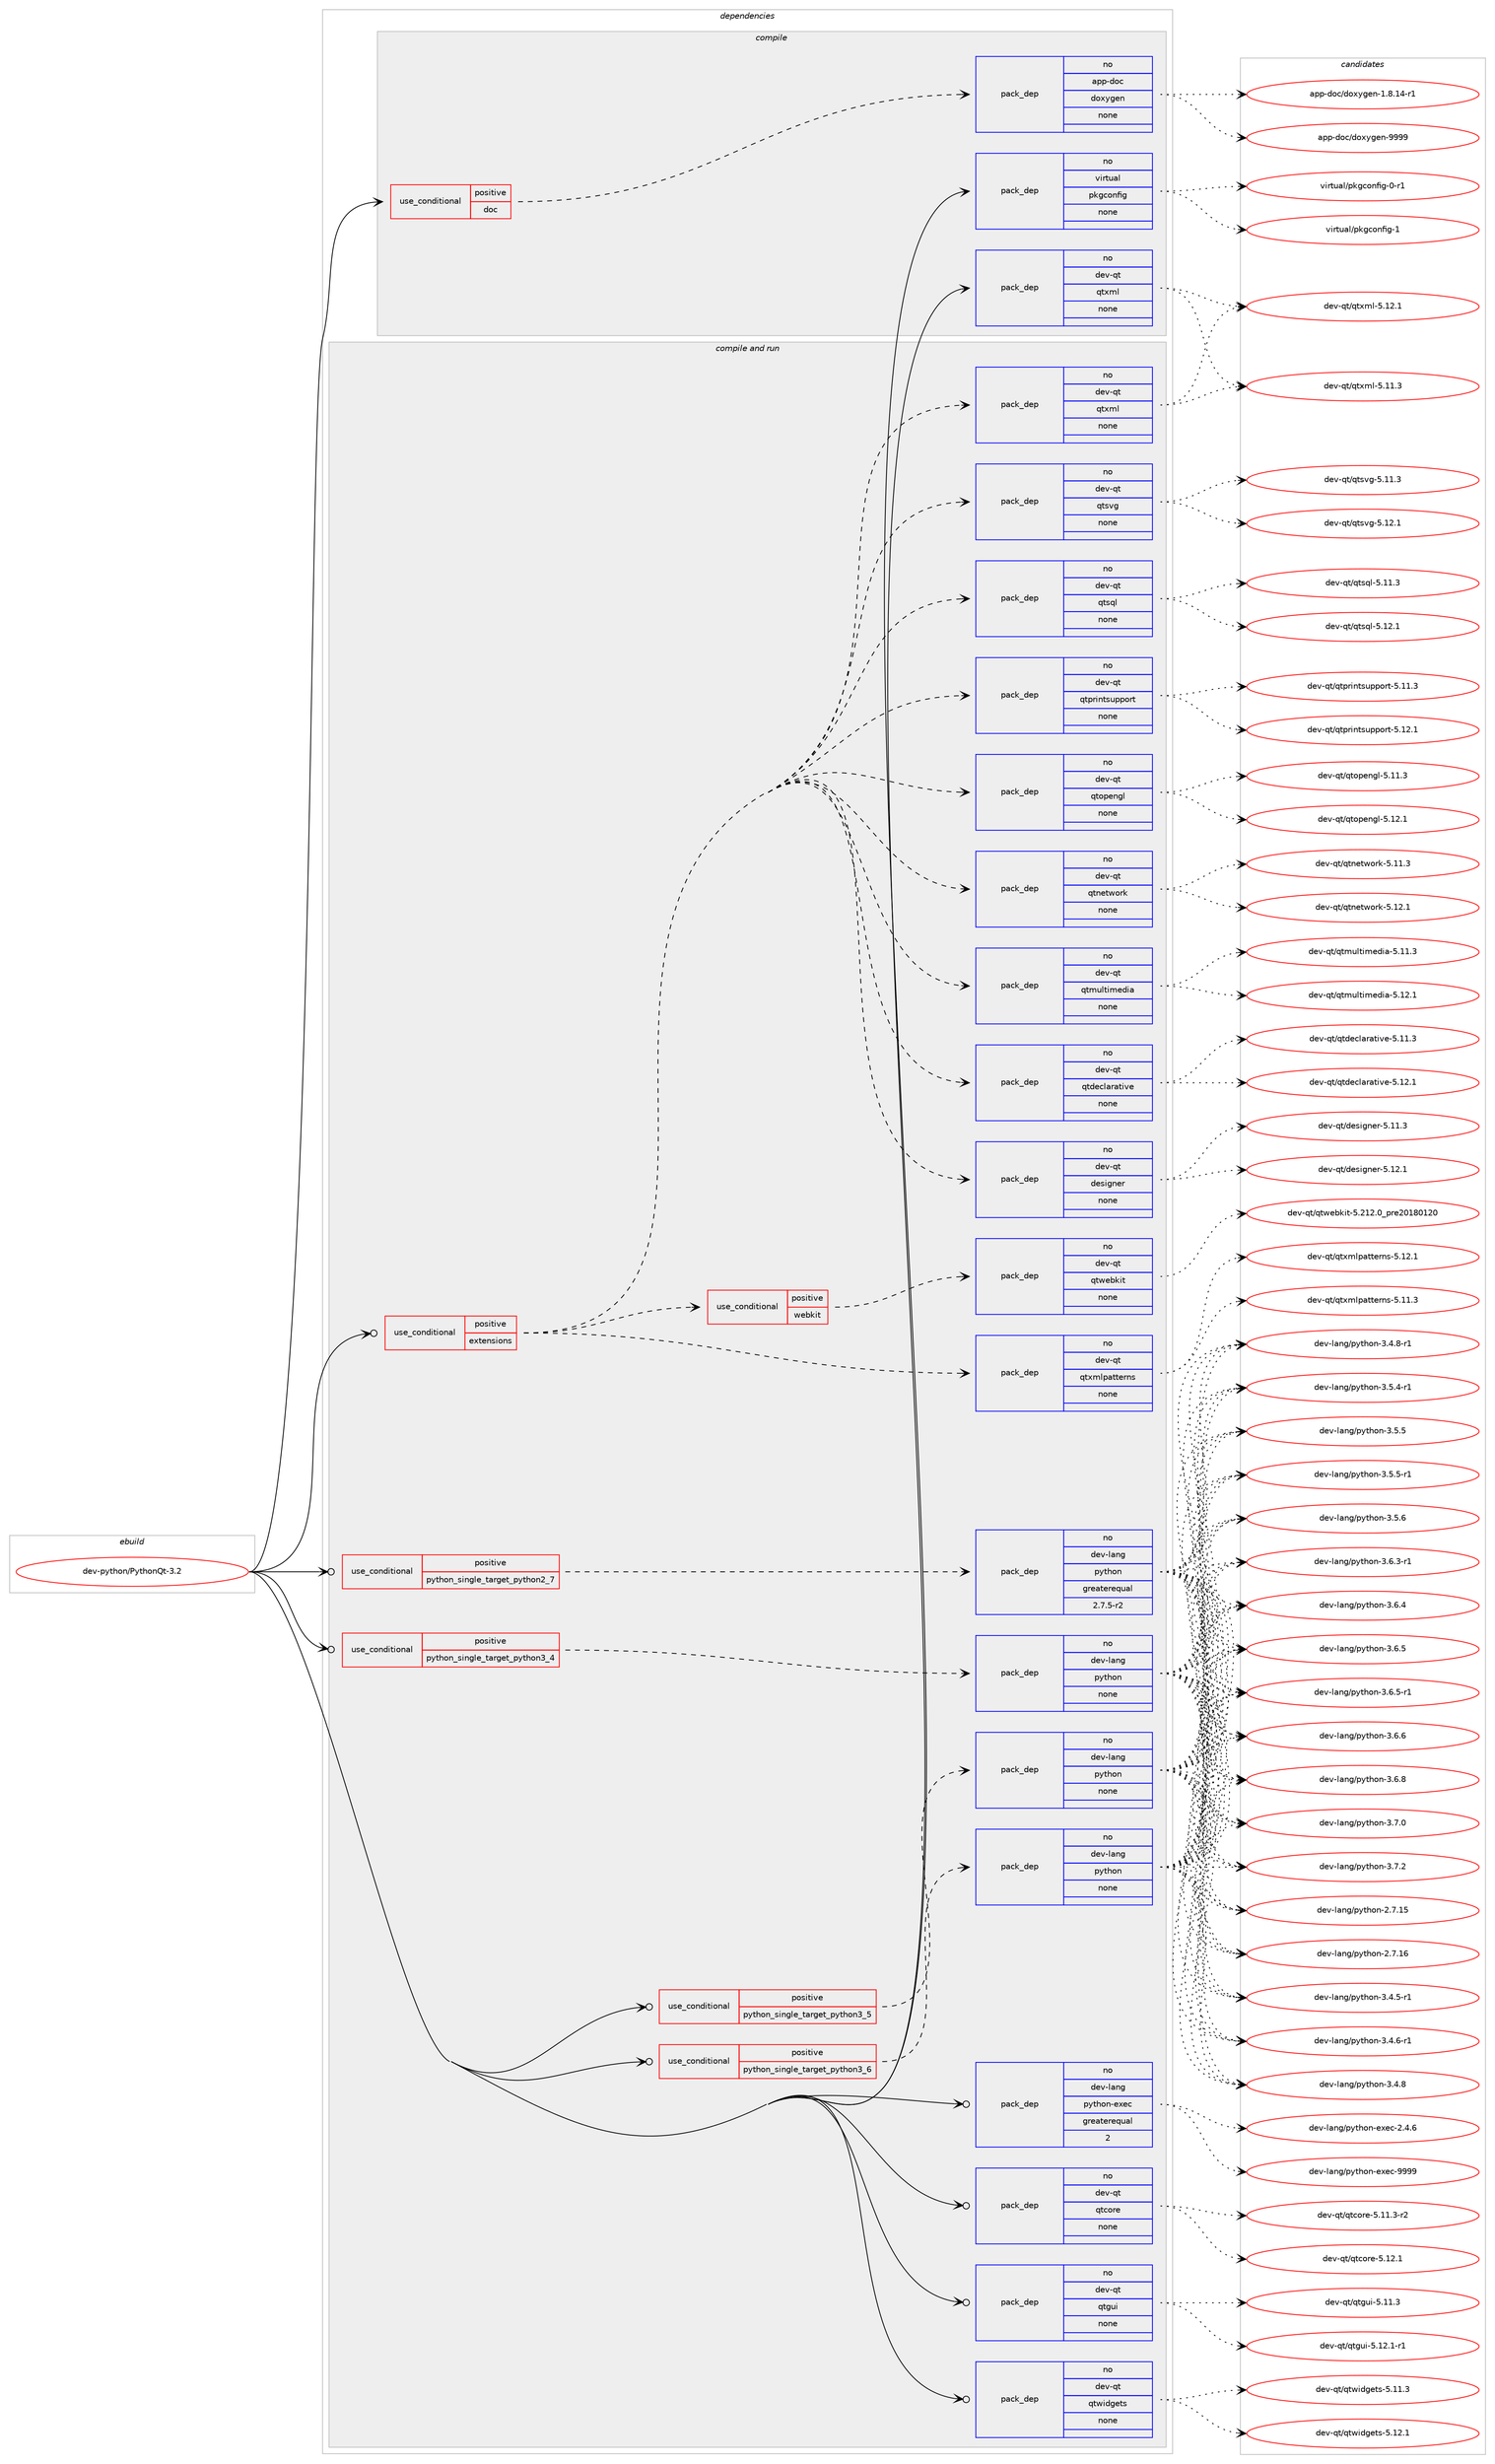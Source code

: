 digraph prolog {

# *************
# Graph options
# *************

newrank=true;
concentrate=true;
compound=true;
graph [rankdir=LR,fontname=Helvetica,fontsize=10,ranksep=1.5];#, ranksep=2.5, nodesep=0.2];
edge  [arrowhead=vee];
node  [fontname=Helvetica,fontsize=10];

# **********
# The ebuild
# **********

subgraph cluster_leftcol {
color=gray;
rank=same;
label=<<i>ebuild</i>>;
id [label="dev-python/PythonQt-3.2", color=red, width=4, href="../dev-python/PythonQt-3.2.svg"];
}

# ****************
# The dependencies
# ****************

subgraph cluster_midcol {
color=gray;
label=<<i>dependencies</i>>;
subgraph cluster_compile {
fillcolor="#eeeeee";
style=filled;
label=<<i>compile</i>>;
subgraph cond370513 {
dependency1397384 [label=<<TABLE BORDER="0" CELLBORDER="1" CELLSPACING="0" CELLPADDING="4"><TR><TD ROWSPAN="3" CELLPADDING="10">use_conditional</TD></TR><TR><TD>positive</TD></TR><TR><TD>doc</TD></TR></TABLE>>, shape=none, color=red];
subgraph pack1003647 {
dependency1397385 [label=<<TABLE BORDER="0" CELLBORDER="1" CELLSPACING="0" CELLPADDING="4" WIDTH="220"><TR><TD ROWSPAN="6" CELLPADDING="30">pack_dep</TD></TR><TR><TD WIDTH="110">no</TD></TR><TR><TD>app-doc</TD></TR><TR><TD>doxygen</TD></TR><TR><TD>none</TD></TR><TR><TD></TD></TR></TABLE>>, shape=none, color=blue];
}
dependency1397384:e -> dependency1397385:w [weight=20,style="dashed",arrowhead="vee"];
}
id:e -> dependency1397384:w [weight=20,style="solid",arrowhead="vee"];
subgraph pack1003648 {
dependency1397386 [label=<<TABLE BORDER="0" CELLBORDER="1" CELLSPACING="0" CELLPADDING="4" WIDTH="220"><TR><TD ROWSPAN="6" CELLPADDING="30">pack_dep</TD></TR><TR><TD WIDTH="110">no</TD></TR><TR><TD>dev-qt</TD></TR><TR><TD>qtxml</TD></TR><TR><TD>none</TD></TR><TR><TD></TD></TR></TABLE>>, shape=none, color=blue];
}
id:e -> dependency1397386:w [weight=20,style="solid",arrowhead="vee"];
subgraph pack1003649 {
dependency1397387 [label=<<TABLE BORDER="0" CELLBORDER="1" CELLSPACING="0" CELLPADDING="4" WIDTH="220"><TR><TD ROWSPAN="6" CELLPADDING="30">pack_dep</TD></TR><TR><TD WIDTH="110">no</TD></TR><TR><TD>virtual</TD></TR><TR><TD>pkgconfig</TD></TR><TR><TD>none</TD></TR><TR><TD></TD></TR></TABLE>>, shape=none, color=blue];
}
id:e -> dependency1397387:w [weight=20,style="solid",arrowhead="vee"];
}
subgraph cluster_compileandrun {
fillcolor="#eeeeee";
style=filled;
label=<<i>compile and run</i>>;
subgraph cond370514 {
dependency1397388 [label=<<TABLE BORDER="0" CELLBORDER="1" CELLSPACING="0" CELLPADDING="4"><TR><TD ROWSPAN="3" CELLPADDING="10">use_conditional</TD></TR><TR><TD>positive</TD></TR><TR><TD>extensions</TD></TR></TABLE>>, shape=none, color=red];
subgraph pack1003650 {
dependency1397389 [label=<<TABLE BORDER="0" CELLBORDER="1" CELLSPACING="0" CELLPADDING="4" WIDTH="220"><TR><TD ROWSPAN="6" CELLPADDING="30">pack_dep</TD></TR><TR><TD WIDTH="110">no</TD></TR><TR><TD>dev-qt</TD></TR><TR><TD>designer</TD></TR><TR><TD>none</TD></TR><TR><TD></TD></TR></TABLE>>, shape=none, color=blue];
}
dependency1397388:e -> dependency1397389:w [weight=20,style="dashed",arrowhead="vee"];
subgraph pack1003651 {
dependency1397390 [label=<<TABLE BORDER="0" CELLBORDER="1" CELLSPACING="0" CELLPADDING="4" WIDTH="220"><TR><TD ROWSPAN="6" CELLPADDING="30">pack_dep</TD></TR><TR><TD WIDTH="110">no</TD></TR><TR><TD>dev-qt</TD></TR><TR><TD>qtdeclarative</TD></TR><TR><TD>none</TD></TR><TR><TD></TD></TR></TABLE>>, shape=none, color=blue];
}
dependency1397388:e -> dependency1397390:w [weight=20,style="dashed",arrowhead="vee"];
subgraph pack1003652 {
dependency1397391 [label=<<TABLE BORDER="0" CELLBORDER="1" CELLSPACING="0" CELLPADDING="4" WIDTH="220"><TR><TD ROWSPAN="6" CELLPADDING="30">pack_dep</TD></TR><TR><TD WIDTH="110">no</TD></TR><TR><TD>dev-qt</TD></TR><TR><TD>qtmultimedia</TD></TR><TR><TD>none</TD></TR><TR><TD></TD></TR></TABLE>>, shape=none, color=blue];
}
dependency1397388:e -> dependency1397391:w [weight=20,style="dashed",arrowhead="vee"];
subgraph pack1003653 {
dependency1397392 [label=<<TABLE BORDER="0" CELLBORDER="1" CELLSPACING="0" CELLPADDING="4" WIDTH="220"><TR><TD ROWSPAN="6" CELLPADDING="30">pack_dep</TD></TR><TR><TD WIDTH="110">no</TD></TR><TR><TD>dev-qt</TD></TR><TR><TD>qtnetwork</TD></TR><TR><TD>none</TD></TR><TR><TD></TD></TR></TABLE>>, shape=none, color=blue];
}
dependency1397388:e -> dependency1397392:w [weight=20,style="dashed",arrowhead="vee"];
subgraph pack1003654 {
dependency1397393 [label=<<TABLE BORDER="0" CELLBORDER="1" CELLSPACING="0" CELLPADDING="4" WIDTH="220"><TR><TD ROWSPAN="6" CELLPADDING="30">pack_dep</TD></TR><TR><TD WIDTH="110">no</TD></TR><TR><TD>dev-qt</TD></TR><TR><TD>qtopengl</TD></TR><TR><TD>none</TD></TR><TR><TD></TD></TR></TABLE>>, shape=none, color=blue];
}
dependency1397388:e -> dependency1397393:w [weight=20,style="dashed",arrowhead="vee"];
subgraph pack1003655 {
dependency1397394 [label=<<TABLE BORDER="0" CELLBORDER="1" CELLSPACING="0" CELLPADDING="4" WIDTH="220"><TR><TD ROWSPAN="6" CELLPADDING="30">pack_dep</TD></TR><TR><TD WIDTH="110">no</TD></TR><TR><TD>dev-qt</TD></TR><TR><TD>qtprintsupport</TD></TR><TR><TD>none</TD></TR><TR><TD></TD></TR></TABLE>>, shape=none, color=blue];
}
dependency1397388:e -> dependency1397394:w [weight=20,style="dashed",arrowhead="vee"];
subgraph pack1003656 {
dependency1397395 [label=<<TABLE BORDER="0" CELLBORDER="1" CELLSPACING="0" CELLPADDING="4" WIDTH="220"><TR><TD ROWSPAN="6" CELLPADDING="30">pack_dep</TD></TR><TR><TD WIDTH="110">no</TD></TR><TR><TD>dev-qt</TD></TR><TR><TD>qtsql</TD></TR><TR><TD>none</TD></TR><TR><TD></TD></TR></TABLE>>, shape=none, color=blue];
}
dependency1397388:e -> dependency1397395:w [weight=20,style="dashed",arrowhead="vee"];
subgraph pack1003657 {
dependency1397396 [label=<<TABLE BORDER="0" CELLBORDER="1" CELLSPACING="0" CELLPADDING="4" WIDTH="220"><TR><TD ROWSPAN="6" CELLPADDING="30">pack_dep</TD></TR><TR><TD WIDTH="110">no</TD></TR><TR><TD>dev-qt</TD></TR><TR><TD>qtsvg</TD></TR><TR><TD>none</TD></TR><TR><TD></TD></TR></TABLE>>, shape=none, color=blue];
}
dependency1397388:e -> dependency1397396:w [weight=20,style="dashed",arrowhead="vee"];
subgraph pack1003658 {
dependency1397397 [label=<<TABLE BORDER="0" CELLBORDER="1" CELLSPACING="0" CELLPADDING="4" WIDTH="220"><TR><TD ROWSPAN="6" CELLPADDING="30">pack_dep</TD></TR><TR><TD WIDTH="110">no</TD></TR><TR><TD>dev-qt</TD></TR><TR><TD>qtxml</TD></TR><TR><TD>none</TD></TR><TR><TD></TD></TR></TABLE>>, shape=none, color=blue];
}
dependency1397388:e -> dependency1397397:w [weight=20,style="dashed",arrowhead="vee"];
subgraph pack1003659 {
dependency1397398 [label=<<TABLE BORDER="0" CELLBORDER="1" CELLSPACING="0" CELLPADDING="4" WIDTH="220"><TR><TD ROWSPAN="6" CELLPADDING="30">pack_dep</TD></TR><TR><TD WIDTH="110">no</TD></TR><TR><TD>dev-qt</TD></TR><TR><TD>qtxmlpatterns</TD></TR><TR><TD>none</TD></TR><TR><TD></TD></TR></TABLE>>, shape=none, color=blue];
}
dependency1397388:e -> dependency1397398:w [weight=20,style="dashed",arrowhead="vee"];
subgraph cond370515 {
dependency1397399 [label=<<TABLE BORDER="0" CELLBORDER="1" CELLSPACING="0" CELLPADDING="4"><TR><TD ROWSPAN="3" CELLPADDING="10">use_conditional</TD></TR><TR><TD>positive</TD></TR><TR><TD>webkit</TD></TR></TABLE>>, shape=none, color=red];
subgraph pack1003660 {
dependency1397400 [label=<<TABLE BORDER="0" CELLBORDER="1" CELLSPACING="0" CELLPADDING="4" WIDTH="220"><TR><TD ROWSPAN="6" CELLPADDING="30">pack_dep</TD></TR><TR><TD WIDTH="110">no</TD></TR><TR><TD>dev-qt</TD></TR><TR><TD>qtwebkit</TD></TR><TR><TD>none</TD></TR><TR><TD></TD></TR></TABLE>>, shape=none, color=blue];
}
dependency1397399:e -> dependency1397400:w [weight=20,style="dashed",arrowhead="vee"];
}
dependency1397388:e -> dependency1397399:w [weight=20,style="dashed",arrowhead="vee"];
}
id:e -> dependency1397388:w [weight=20,style="solid",arrowhead="odotvee"];
subgraph cond370516 {
dependency1397401 [label=<<TABLE BORDER="0" CELLBORDER="1" CELLSPACING="0" CELLPADDING="4"><TR><TD ROWSPAN="3" CELLPADDING="10">use_conditional</TD></TR><TR><TD>positive</TD></TR><TR><TD>python_single_target_python2_7</TD></TR></TABLE>>, shape=none, color=red];
subgraph pack1003661 {
dependency1397402 [label=<<TABLE BORDER="0" CELLBORDER="1" CELLSPACING="0" CELLPADDING="4" WIDTH="220"><TR><TD ROWSPAN="6" CELLPADDING="30">pack_dep</TD></TR><TR><TD WIDTH="110">no</TD></TR><TR><TD>dev-lang</TD></TR><TR><TD>python</TD></TR><TR><TD>greaterequal</TD></TR><TR><TD>2.7.5-r2</TD></TR></TABLE>>, shape=none, color=blue];
}
dependency1397401:e -> dependency1397402:w [weight=20,style="dashed",arrowhead="vee"];
}
id:e -> dependency1397401:w [weight=20,style="solid",arrowhead="odotvee"];
subgraph cond370517 {
dependency1397403 [label=<<TABLE BORDER="0" CELLBORDER="1" CELLSPACING="0" CELLPADDING="4"><TR><TD ROWSPAN="3" CELLPADDING="10">use_conditional</TD></TR><TR><TD>positive</TD></TR><TR><TD>python_single_target_python3_4</TD></TR></TABLE>>, shape=none, color=red];
subgraph pack1003662 {
dependency1397404 [label=<<TABLE BORDER="0" CELLBORDER="1" CELLSPACING="0" CELLPADDING="4" WIDTH="220"><TR><TD ROWSPAN="6" CELLPADDING="30">pack_dep</TD></TR><TR><TD WIDTH="110">no</TD></TR><TR><TD>dev-lang</TD></TR><TR><TD>python</TD></TR><TR><TD>none</TD></TR><TR><TD></TD></TR></TABLE>>, shape=none, color=blue];
}
dependency1397403:e -> dependency1397404:w [weight=20,style="dashed",arrowhead="vee"];
}
id:e -> dependency1397403:w [weight=20,style="solid",arrowhead="odotvee"];
subgraph cond370518 {
dependency1397405 [label=<<TABLE BORDER="0" CELLBORDER="1" CELLSPACING="0" CELLPADDING="4"><TR><TD ROWSPAN="3" CELLPADDING="10">use_conditional</TD></TR><TR><TD>positive</TD></TR><TR><TD>python_single_target_python3_5</TD></TR></TABLE>>, shape=none, color=red];
subgraph pack1003663 {
dependency1397406 [label=<<TABLE BORDER="0" CELLBORDER="1" CELLSPACING="0" CELLPADDING="4" WIDTH="220"><TR><TD ROWSPAN="6" CELLPADDING="30">pack_dep</TD></TR><TR><TD WIDTH="110">no</TD></TR><TR><TD>dev-lang</TD></TR><TR><TD>python</TD></TR><TR><TD>none</TD></TR><TR><TD></TD></TR></TABLE>>, shape=none, color=blue];
}
dependency1397405:e -> dependency1397406:w [weight=20,style="dashed",arrowhead="vee"];
}
id:e -> dependency1397405:w [weight=20,style="solid",arrowhead="odotvee"];
subgraph cond370519 {
dependency1397407 [label=<<TABLE BORDER="0" CELLBORDER="1" CELLSPACING="0" CELLPADDING="4"><TR><TD ROWSPAN="3" CELLPADDING="10">use_conditional</TD></TR><TR><TD>positive</TD></TR><TR><TD>python_single_target_python3_6</TD></TR></TABLE>>, shape=none, color=red];
subgraph pack1003664 {
dependency1397408 [label=<<TABLE BORDER="0" CELLBORDER="1" CELLSPACING="0" CELLPADDING="4" WIDTH="220"><TR><TD ROWSPAN="6" CELLPADDING="30">pack_dep</TD></TR><TR><TD WIDTH="110">no</TD></TR><TR><TD>dev-lang</TD></TR><TR><TD>python</TD></TR><TR><TD>none</TD></TR><TR><TD></TD></TR></TABLE>>, shape=none, color=blue];
}
dependency1397407:e -> dependency1397408:w [weight=20,style="dashed",arrowhead="vee"];
}
id:e -> dependency1397407:w [weight=20,style="solid",arrowhead="odotvee"];
subgraph pack1003665 {
dependency1397409 [label=<<TABLE BORDER="0" CELLBORDER="1" CELLSPACING="0" CELLPADDING="4" WIDTH="220"><TR><TD ROWSPAN="6" CELLPADDING="30">pack_dep</TD></TR><TR><TD WIDTH="110">no</TD></TR><TR><TD>dev-lang</TD></TR><TR><TD>python-exec</TD></TR><TR><TD>greaterequal</TD></TR><TR><TD>2</TD></TR></TABLE>>, shape=none, color=blue];
}
id:e -> dependency1397409:w [weight=20,style="solid",arrowhead="odotvee"];
subgraph pack1003666 {
dependency1397410 [label=<<TABLE BORDER="0" CELLBORDER="1" CELLSPACING="0" CELLPADDING="4" WIDTH="220"><TR><TD ROWSPAN="6" CELLPADDING="30">pack_dep</TD></TR><TR><TD WIDTH="110">no</TD></TR><TR><TD>dev-qt</TD></TR><TR><TD>qtcore</TD></TR><TR><TD>none</TD></TR><TR><TD></TD></TR></TABLE>>, shape=none, color=blue];
}
id:e -> dependency1397410:w [weight=20,style="solid",arrowhead="odotvee"];
subgraph pack1003667 {
dependency1397411 [label=<<TABLE BORDER="0" CELLBORDER="1" CELLSPACING="0" CELLPADDING="4" WIDTH="220"><TR><TD ROWSPAN="6" CELLPADDING="30">pack_dep</TD></TR><TR><TD WIDTH="110">no</TD></TR><TR><TD>dev-qt</TD></TR><TR><TD>qtgui</TD></TR><TR><TD>none</TD></TR><TR><TD></TD></TR></TABLE>>, shape=none, color=blue];
}
id:e -> dependency1397411:w [weight=20,style="solid",arrowhead="odotvee"];
subgraph pack1003668 {
dependency1397412 [label=<<TABLE BORDER="0" CELLBORDER="1" CELLSPACING="0" CELLPADDING="4" WIDTH="220"><TR><TD ROWSPAN="6" CELLPADDING="30">pack_dep</TD></TR><TR><TD WIDTH="110">no</TD></TR><TR><TD>dev-qt</TD></TR><TR><TD>qtwidgets</TD></TR><TR><TD>none</TD></TR><TR><TD></TD></TR></TABLE>>, shape=none, color=blue];
}
id:e -> dependency1397412:w [weight=20,style="solid",arrowhead="odotvee"];
}
subgraph cluster_run {
fillcolor="#eeeeee";
style=filled;
label=<<i>run</i>>;
}
}

# **************
# The candidates
# **************

subgraph cluster_choices {
rank=same;
color=gray;
label=<<i>candidates</i>>;

subgraph choice1003647 {
color=black;
nodesep=1;
choice97112112451001119947100111120121103101110454946564649524511449 [label="app-doc/doxygen-1.8.14-r1", color=red, width=4,href="../app-doc/doxygen-1.8.14-r1.svg"];
choice971121124510011199471001111201211031011104557575757 [label="app-doc/doxygen-9999", color=red, width=4,href="../app-doc/doxygen-9999.svg"];
dependency1397385:e -> choice97112112451001119947100111120121103101110454946564649524511449:w [style=dotted,weight="100"];
dependency1397385:e -> choice971121124510011199471001111201211031011104557575757:w [style=dotted,weight="100"];
}
subgraph choice1003648 {
color=black;
nodesep=1;
choice100101118451131164711311612010910845534649494651 [label="dev-qt/qtxml-5.11.3", color=red, width=4,href="../dev-qt/qtxml-5.11.3.svg"];
choice100101118451131164711311612010910845534649504649 [label="dev-qt/qtxml-5.12.1", color=red, width=4,href="../dev-qt/qtxml-5.12.1.svg"];
dependency1397386:e -> choice100101118451131164711311612010910845534649494651:w [style=dotted,weight="100"];
dependency1397386:e -> choice100101118451131164711311612010910845534649504649:w [style=dotted,weight="100"];
}
subgraph choice1003649 {
color=black;
nodesep=1;
choice11810511411611797108471121071039911111010210510345484511449 [label="virtual/pkgconfig-0-r1", color=red, width=4,href="../virtual/pkgconfig-0-r1.svg"];
choice1181051141161179710847112107103991111101021051034549 [label="virtual/pkgconfig-1", color=red, width=4,href="../virtual/pkgconfig-1.svg"];
dependency1397387:e -> choice11810511411611797108471121071039911111010210510345484511449:w [style=dotted,weight="100"];
dependency1397387:e -> choice1181051141161179710847112107103991111101021051034549:w [style=dotted,weight="100"];
}
subgraph choice1003650 {
color=black;
nodesep=1;
choice100101118451131164710010111510510311010111445534649494651 [label="dev-qt/designer-5.11.3", color=red, width=4,href="../dev-qt/designer-5.11.3.svg"];
choice100101118451131164710010111510510311010111445534649504649 [label="dev-qt/designer-5.12.1", color=red, width=4,href="../dev-qt/designer-5.12.1.svg"];
dependency1397389:e -> choice100101118451131164710010111510510311010111445534649494651:w [style=dotted,weight="100"];
dependency1397389:e -> choice100101118451131164710010111510510311010111445534649504649:w [style=dotted,weight="100"];
}
subgraph choice1003651 {
color=black;
nodesep=1;
choice100101118451131164711311610010199108971149711610511810145534649494651 [label="dev-qt/qtdeclarative-5.11.3", color=red, width=4,href="../dev-qt/qtdeclarative-5.11.3.svg"];
choice100101118451131164711311610010199108971149711610511810145534649504649 [label="dev-qt/qtdeclarative-5.12.1", color=red, width=4,href="../dev-qt/qtdeclarative-5.12.1.svg"];
dependency1397390:e -> choice100101118451131164711311610010199108971149711610511810145534649494651:w [style=dotted,weight="100"];
dependency1397390:e -> choice100101118451131164711311610010199108971149711610511810145534649504649:w [style=dotted,weight="100"];
}
subgraph choice1003652 {
color=black;
nodesep=1;
choice10010111845113116471131161091171081161051091011001059745534649494651 [label="dev-qt/qtmultimedia-5.11.3", color=red, width=4,href="../dev-qt/qtmultimedia-5.11.3.svg"];
choice10010111845113116471131161091171081161051091011001059745534649504649 [label="dev-qt/qtmultimedia-5.12.1", color=red, width=4,href="../dev-qt/qtmultimedia-5.12.1.svg"];
dependency1397391:e -> choice10010111845113116471131161091171081161051091011001059745534649494651:w [style=dotted,weight="100"];
dependency1397391:e -> choice10010111845113116471131161091171081161051091011001059745534649504649:w [style=dotted,weight="100"];
}
subgraph choice1003653 {
color=black;
nodesep=1;
choice100101118451131164711311611010111611911111410745534649494651 [label="dev-qt/qtnetwork-5.11.3", color=red, width=4,href="../dev-qt/qtnetwork-5.11.3.svg"];
choice100101118451131164711311611010111611911111410745534649504649 [label="dev-qt/qtnetwork-5.12.1", color=red, width=4,href="../dev-qt/qtnetwork-5.12.1.svg"];
dependency1397392:e -> choice100101118451131164711311611010111611911111410745534649494651:w [style=dotted,weight="100"];
dependency1397392:e -> choice100101118451131164711311611010111611911111410745534649504649:w [style=dotted,weight="100"];
}
subgraph choice1003654 {
color=black;
nodesep=1;
choice100101118451131164711311611111210111010310845534649494651 [label="dev-qt/qtopengl-5.11.3", color=red, width=4,href="../dev-qt/qtopengl-5.11.3.svg"];
choice100101118451131164711311611111210111010310845534649504649 [label="dev-qt/qtopengl-5.12.1", color=red, width=4,href="../dev-qt/qtopengl-5.12.1.svg"];
dependency1397393:e -> choice100101118451131164711311611111210111010310845534649494651:w [style=dotted,weight="100"];
dependency1397393:e -> choice100101118451131164711311611111210111010310845534649504649:w [style=dotted,weight="100"];
}
subgraph choice1003655 {
color=black;
nodesep=1;
choice100101118451131164711311611211410511011611511711211211111411645534649494651 [label="dev-qt/qtprintsupport-5.11.3", color=red, width=4,href="../dev-qt/qtprintsupport-5.11.3.svg"];
choice100101118451131164711311611211410511011611511711211211111411645534649504649 [label="dev-qt/qtprintsupport-5.12.1", color=red, width=4,href="../dev-qt/qtprintsupport-5.12.1.svg"];
dependency1397394:e -> choice100101118451131164711311611211410511011611511711211211111411645534649494651:w [style=dotted,weight="100"];
dependency1397394:e -> choice100101118451131164711311611211410511011611511711211211111411645534649504649:w [style=dotted,weight="100"];
}
subgraph choice1003656 {
color=black;
nodesep=1;
choice100101118451131164711311611511310845534649494651 [label="dev-qt/qtsql-5.11.3", color=red, width=4,href="../dev-qt/qtsql-5.11.3.svg"];
choice100101118451131164711311611511310845534649504649 [label="dev-qt/qtsql-5.12.1", color=red, width=4,href="../dev-qt/qtsql-5.12.1.svg"];
dependency1397395:e -> choice100101118451131164711311611511310845534649494651:w [style=dotted,weight="100"];
dependency1397395:e -> choice100101118451131164711311611511310845534649504649:w [style=dotted,weight="100"];
}
subgraph choice1003657 {
color=black;
nodesep=1;
choice100101118451131164711311611511810345534649494651 [label="dev-qt/qtsvg-5.11.3", color=red, width=4,href="../dev-qt/qtsvg-5.11.3.svg"];
choice100101118451131164711311611511810345534649504649 [label="dev-qt/qtsvg-5.12.1", color=red, width=4,href="../dev-qt/qtsvg-5.12.1.svg"];
dependency1397396:e -> choice100101118451131164711311611511810345534649494651:w [style=dotted,weight="100"];
dependency1397396:e -> choice100101118451131164711311611511810345534649504649:w [style=dotted,weight="100"];
}
subgraph choice1003658 {
color=black;
nodesep=1;
choice100101118451131164711311612010910845534649494651 [label="dev-qt/qtxml-5.11.3", color=red, width=4,href="../dev-qt/qtxml-5.11.3.svg"];
choice100101118451131164711311612010910845534649504649 [label="dev-qt/qtxml-5.12.1", color=red, width=4,href="../dev-qt/qtxml-5.12.1.svg"];
dependency1397397:e -> choice100101118451131164711311612010910845534649494651:w [style=dotted,weight="100"];
dependency1397397:e -> choice100101118451131164711311612010910845534649504649:w [style=dotted,weight="100"];
}
subgraph choice1003659 {
color=black;
nodesep=1;
choice10010111845113116471131161201091081129711611610111411011545534649494651 [label="dev-qt/qtxmlpatterns-5.11.3", color=red, width=4,href="../dev-qt/qtxmlpatterns-5.11.3.svg"];
choice10010111845113116471131161201091081129711611610111411011545534649504649 [label="dev-qt/qtxmlpatterns-5.12.1", color=red, width=4,href="../dev-qt/qtxmlpatterns-5.12.1.svg"];
dependency1397398:e -> choice10010111845113116471131161201091081129711611610111411011545534649494651:w [style=dotted,weight="100"];
dependency1397398:e -> choice10010111845113116471131161201091081129711611610111411011545534649504649:w [style=dotted,weight="100"];
}
subgraph choice1003660 {
color=black;
nodesep=1;
choice1001011184511311647113116119101981071051164553465049504648951121141015048495648495048 [label="dev-qt/qtwebkit-5.212.0_pre20180120", color=red, width=4,href="../dev-qt/qtwebkit-5.212.0_pre20180120.svg"];
dependency1397400:e -> choice1001011184511311647113116119101981071051164553465049504648951121141015048495648495048:w [style=dotted,weight="100"];
}
subgraph choice1003661 {
color=black;
nodesep=1;
choice10010111845108971101034711212111610411111045504655464953 [label="dev-lang/python-2.7.15", color=red, width=4,href="../dev-lang/python-2.7.15.svg"];
choice10010111845108971101034711212111610411111045504655464954 [label="dev-lang/python-2.7.16", color=red, width=4,href="../dev-lang/python-2.7.16.svg"];
choice1001011184510897110103471121211161041111104551465246534511449 [label="dev-lang/python-3.4.5-r1", color=red, width=4,href="../dev-lang/python-3.4.5-r1.svg"];
choice1001011184510897110103471121211161041111104551465246544511449 [label="dev-lang/python-3.4.6-r1", color=red, width=4,href="../dev-lang/python-3.4.6-r1.svg"];
choice100101118451089711010347112121116104111110455146524656 [label="dev-lang/python-3.4.8", color=red, width=4,href="../dev-lang/python-3.4.8.svg"];
choice1001011184510897110103471121211161041111104551465246564511449 [label="dev-lang/python-3.4.8-r1", color=red, width=4,href="../dev-lang/python-3.4.8-r1.svg"];
choice1001011184510897110103471121211161041111104551465346524511449 [label="dev-lang/python-3.5.4-r1", color=red, width=4,href="../dev-lang/python-3.5.4-r1.svg"];
choice100101118451089711010347112121116104111110455146534653 [label="dev-lang/python-3.5.5", color=red, width=4,href="../dev-lang/python-3.5.5.svg"];
choice1001011184510897110103471121211161041111104551465346534511449 [label="dev-lang/python-3.5.5-r1", color=red, width=4,href="../dev-lang/python-3.5.5-r1.svg"];
choice100101118451089711010347112121116104111110455146534654 [label="dev-lang/python-3.5.6", color=red, width=4,href="../dev-lang/python-3.5.6.svg"];
choice1001011184510897110103471121211161041111104551465446514511449 [label="dev-lang/python-3.6.3-r1", color=red, width=4,href="../dev-lang/python-3.6.3-r1.svg"];
choice100101118451089711010347112121116104111110455146544652 [label="dev-lang/python-3.6.4", color=red, width=4,href="../dev-lang/python-3.6.4.svg"];
choice100101118451089711010347112121116104111110455146544653 [label="dev-lang/python-3.6.5", color=red, width=4,href="../dev-lang/python-3.6.5.svg"];
choice1001011184510897110103471121211161041111104551465446534511449 [label="dev-lang/python-3.6.5-r1", color=red, width=4,href="../dev-lang/python-3.6.5-r1.svg"];
choice100101118451089711010347112121116104111110455146544654 [label="dev-lang/python-3.6.6", color=red, width=4,href="../dev-lang/python-3.6.6.svg"];
choice100101118451089711010347112121116104111110455146544656 [label="dev-lang/python-3.6.8", color=red, width=4,href="../dev-lang/python-3.6.8.svg"];
choice100101118451089711010347112121116104111110455146554648 [label="dev-lang/python-3.7.0", color=red, width=4,href="../dev-lang/python-3.7.0.svg"];
choice100101118451089711010347112121116104111110455146554650 [label="dev-lang/python-3.7.2", color=red, width=4,href="../dev-lang/python-3.7.2.svg"];
dependency1397402:e -> choice10010111845108971101034711212111610411111045504655464953:w [style=dotted,weight="100"];
dependency1397402:e -> choice10010111845108971101034711212111610411111045504655464954:w [style=dotted,weight="100"];
dependency1397402:e -> choice1001011184510897110103471121211161041111104551465246534511449:w [style=dotted,weight="100"];
dependency1397402:e -> choice1001011184510897110103471121211161041111104551465246544511449:w [style=dotted,weight="100"];
dependency1397402:e -> choice100101118451089711010347112121116104111110455146524656:w [style=dotted,weight="100"];
dependency1397402:e -> choice1001011184510897110103471121211161041111104551465246564511449:w [style=dotted,weight="100"];
dependency1397402:e -> choice1001011184510897110103471121211161041111104551465346524511449:w [style=dotted,weight="100"];
dependency1397402:e -> choice100101118451089711010347112121116104111110455146534653:w [style=dotted,weight="100"];
dependency1397402:e -> choice1001011184510897110103471121211161041111104551465346534511449:w [style=dotted,weight="100"];
dependency1397402:e -> choice100101118451089711010347112121116104111110455146534654:w [style=dotted,weight="100"];
dependency1397402:e -> choice1001011184510897110103471121211161041111104551465446514511449:w [style=dotted,weight="100"];
dependency1397402:e -> choice100101118451089711010347112121116104111110455146544652:w [style=dotted,weight="100"];
dependency1397402:e -> choice100101118451089711010347112121116104111110455146544653:w [style=dotted,weight="100"];
dependency1397402:e -> choice1001011184510897110103471121211161041111104551465446534511449:w [style=dotted,weight="100"];
dependency1397402:e -> choice100101118451089711010347112121116104111110455146544654:w [style=dotted,weight="100"];
dependency1397402:e -> choice100101118451089711010347112121116104111110455146544656:w [style=dotted,weight="100"];
dependency1397402:e -> choice100101118451089711010347112121116104111110455146554648:w [style=dotted,weight="100"];
dependency1397402:e -> choice100101118451089711010347112121116104111110455146554650:w [style=dotted,weight="100"];
}
subgraph choice1003662 {
color=black;
nodesep=1;
choice10010111845108971101034711212111610411111045504655464953 [label="dev-lang/python-2.7.15", color=red, width=4,href="../dev-lang/python-2.7.15.svg"];
choice10010111845108971101034711212111610411111045504655464954 [label="dev-lang/python-2.7.16", color=red, width=4,href="../dev-lang/python-2.7.16.svg"];
choice1001011184510897110103471121211161041111104551465246534511449 [label="dev-lang/python-3.4.5-r1", color=red, width=4,href="../dev-lang/python-3.4.5-r1.svg"];
choice1001011184510897110103471121211161041111104551465246544511449 [label="dev-lang/python-3.4.6-r1", color=red, width=4,href="../dev-lang/python-3.4.6-r1.svg"];
choice100101118451089711010347112121116104111110455146524656 [label="dev-lang/python-3.4.8", color=red, width=4,href="../dev-lang/python-3.4.8.svg"];
choice1001011184510897110103471121211161041111104551465246564511449 [label="dev-lang/python-3.4.8-r1", color=red, width=4,href="../dev-lang/python-3.4.8-r1.svg"];
choice1001011184510897110103471121211161041111104551465346524511449 [label="dev-lang/python-3.5.4-r1", color=red, width=4,href="../dev-lang/python-3.5.4-r1.svg"];
choice100101118451089711010347112121116104111110455146534653 [label="dev-lang/python-3.5.5", color=red, width=4,href="../dev-lang/python-3.5.5.svg"];
choice1001011184510897110103471121211161041111104551465346534511449 [label="dev-lang/python-3.5.5-r1", color=red, width=4,href="../dev-lang/python-3.5.5-r1.svg"];
choice100101118451089711010347112121116104111110455146534654 [label="dev-lang/python-3.5.6", color=red, width=4,href="../dev-lang/python-3.5.6.svg"];
choice1001011184510897110103471121211161041111104551465446514511449 [label="dev-lang/python-3.6.3-r1", color=red, width=4,href="../dev-lang/python-3.6.3-r1.svg"];
choice100101118451089711010347112121116104111110455146544652 [label="dev-lang/python-3.6.4", color=red, width=4,href="../dev-lang/python-3.6.4.svg"];
choice100101118451089711010347112121116104111110455146544653 [label="dev-lang/python-3.6.5", color=red, width=4,href="../dev-lang/python-3.6.5.svg"];
choice1001011184510897110103471121211161041111104551465446534511449 [label="dev-lang/python-3.6.5-r1", color=red, width=4,href="../dev-lang/python-3.6.5-r1.svg"];
choice100101118451089711010347112121116104111110455146544654 [label="dev-lang/python-3.6.6", color=red, width=4,href="../dev-lang/python-3.6.6.svg"];
choice100101118451089711010347112121116104111110455146544656 [label="dev-lang/python-3.6.8", color=red, width=4,href="../dev-lang/python-3.6.8.svg"];
choice100101118451089711010347112121116104111110455146554648 [label="dev-lang/python-3.7.0", color=red, width=4,href="../dev-lang/python-3.7.0.svg"];
choice100101118451089711010347112121116104111110455146554650 [label="dev-lang/python-3.7.2", color=red, width=4,href="../dev-lang/python-3.7.2.svg"];
dependency1397404:e -> choice10010111845108971101034711212111610411111045504655464953:w [style=dotted,weight="100"];
dependency1397404:e -> choice10010111845108971101034711212111610411111045504655464954:w [style=dotted,weight="100"];
dependency1397404:e -> choice1001011184510897110103471121211161041111104551465246534511449:w [style=dotted,weight="100"];
dependency1397404:e -> choice1001011184510897110103471121211161041111104551465246544511449:w [style=dotted,weight="100"];
dependency1397404:e -> choice100101118451089711010347112121116104111110455146524656:w [style=dotted,weight="100"];
dependency1397404:e -> choice1001011184510897110103471121211161041111104551465246564511449:w [style=dotted,weight="100"];
dependency1397404:e -> choice1001011184510897110103471121211161041111104551465346524511449:w [style=dotted,weight="100"];
dependency1397404:e -> choice100101118451089711010347112121116104111110455146534653:w [style=dotted,weight="100"];
dependency1397404:e -> choice1001011184510897110103471121211161041111104551465346534511449:w [style=dotted,weight="100"];
dependency1397404:e -> choice100101118451089711010347112121116104111110455146534654:w [style=dotted,weight="100"];
dependency1397404:e -> choice1001011184510897110103471121211161041111104551465446514511449:w [style=dotted,weight="100"];
dependency1397404:e -> choice100101118451089711010347112121116104111110455146544652:w [style=dotted,weight="100"];
dependency1397404:e -> choice100101118451089711010347112121116104111110455146544653:w [style=dotted,weight="100"];
dependency1397404:e -> choice1001011184510897110103471121211161041111104551465446534511449:w [style=dotted,weight="100"];
dependency1397404:e -> choice100101118451089711010347112121116104111110455146544654:w [style=dotted,weight="100"];
dependency1397404:e -> choice100101118451089711010347112121116104111110455146544656:w [style=dotted,weight="100"];
dependency1397404:e -> choice100101118451089711010347112121116104111110455146554648:w [style=dotted,weight="100"];
dependency1397404:e -> choice100101118451089711010347112121116104111110455146554650:w [style=dotted,weight="100"];
}
subgraph choice1003663 {
color=black;
nodesep=1;
choice10010111845108971101034711212111610411111045504655464953 [label="dev-lang/python-2.7.15", color=red, width=4,href="../dev-lang/python-2.7.15.svg"];
choice10010111845108971101034711212111610411111045504655464954 [label="dev-lang/python-2.7.16", color=red, width=4,href="../dev-lang/python-2.7.16.svg"];
choice1001011184510897110103471121211161041111104551465246534511449 [label="dev-lang/python-3.4.5-r1", color=red, width=4,href="../dev-lang/python-3.4.5-r1.svg"];
choice1001011184510897110103471121211161041111104551465246544511449 [label="dev-lang/python-3.4.6-r1", color=red, width=4,href="../dev-lang/python-3.4.6-r1.svg"];
choice100101118451089711010347112121116104111110455146524656 [label="dev-lang/python-3.4.8", color=red, width=4,href="../dev-lang/python-3.4.8.svg"];
choice1001011184510897110103471121211161041111104551465246564511449 [label="dev-lang/python-3.4.8-r1", color=red, width=4,href="../dev-lang/python-3.4.8-r1.svg"];
choice1001011184510897110103471121211161041111104551465346524511449 [label="dev-lang/python-3.5.4-r1", color=red, width=4,href="../dev-lang/python-3.5.4-r1.svg"];
choice100101118451089711010347112121116104111110455146534653 [label="dev-lang/python-3.5.5", color=red, width=4,href="../dev-lang/python-3.5.5.svg"];
choice1001011184510897110103471121211161041111104551465346534511449 [label="dev-lang/python-3.5.5-r1", color=red, width=4,href="../dev-lang/python-3.5.5-r1.svg"];
choice100101118451089711010347112121116104111110455146534654 [label="dev-lang/python-3.5.6", color=red, width=4,href="../dev-lang/python-3.5.6.svg"];
choice1001011184510897110103471121211161041111104551465446514511449 [label="dev-lang/python-3.6.3-r1", color=red, width=4,href="../dev-lang/python-3.6.3-r1.svg"];
choice100101118451089711010347112121116104111110455146544652 [label="dev-lang/python-3.6.4", color=red, width=4,href="../dev-lang/python-3.6.4.svg"];
choice100101118451089711010347112121116104111110455146544653 [label="dev-lang/python-3.6.5", color=red, width=4,href="../dev-lang/python-3.6.5.svg"];
choice1001011184510897110103471121211161041111104551465446534511449 [label="dev-lang/python-3.6.5-r1", color=red, width=4,href="../dev-lang/python-3.6.5-r1.svg"];
choice100101118451089711010347112121116104111110455146544654 [label="dev-lang/python-3.6.6", color=red, width=4,href="../dev-lang/python-3.6.6.svg"];
choice100101118451089711010347112121116104111110455146544656 [label="dev-lang/python-3.6.8", color=red, width=4,href="../dev-lang/python-3.6.8.svg"];
choice100101118451089711010347112121116104111110455146554648 [label="dev-lang/python-3.7.0", color=red, width=4,href="../dev-lang/python-3.7.0.svg"];
choice100101118451089711010347112121116104111110455146554650 [label="dev-lang/python-3.7.2", color=red, width=4,href="../dev-lang/python-3.7.2.svg"];
dependency1397406:e -> choice10010111845108971101034711212111610411111045504655464953:w [style=dotted,weight="100"];
dependency1397406:e -> choice10010111845108971101034711212111610411111045504655464954:w [style=dotted,weight="100"];
dependency1397406:e -> choice1001011184510897110103471121211161041111104551465246534511449:w [style=dotted,weight="100"];
dependency1397406:e -> choice1001011184510897110103471121211161041111104551465246544511449:w [style=dotted,weight="100"];
dependency1397406:e -> choice100101118451089711010347112121116104111110455146524656:w [style=dotted,weight="100"];
dependency1397406:e -> choice1001011184510897110103471121211161041111104551465246564511449:w [style=dotted,weight="100"];
dependency1397406:e -> choice1001011184510897110103471121211161041111104551465346524511449:w [style=dotted,weight="100"];
dependency1397406:e -> choice100101118451089711010347112121116104111110455146534653:w [style=dotted,weight="100"];
dependency1397406:e -> choice1001011184510897110103471121211161041111104551465346534511449:w [style=dotted,weight="100"];
dependency1397406:e -> choice100101118451089711010347112121116104111110455146534654:w [style=dotted,weight="100"];
dependency1397406:e -> choice1001011184510897110103471121211161041111104551465446514511449:w [style=dotted,weight="100"];
dependency1397406:e -> choice100101118451089711010347112121116104111110455146544652:w [style=dotted,weight="100"];
dependency1397406:e -> choice100101118451089711010347112121116104111110455146544653:w [style=dotted,weight="100"];
dependency1397406:e -> choice1001011184510897110103471121211161041111104551465446534511449:w [style=dotted,weight="100"];
dependency1397406:e -> choice100101118451089711010347112121116104111110455146544654:w [style=dotted,weight="100"];
dependency1397406:e -> choice100101118451089711010347112121116104111110455146544656:w [style=dotted,weight="100"];
dependency1397406:e -> choice100101118451089711010347112121116104111110455146554648:w [style=dotted,weight="100"];
dependency1397406:e -> choice100101118451089711010347112121116104111110455146554650:w [style=dotted,weight="100"];
}
subgraph choice1003664 {
color=black;
nodesep=1;
choice10010111845108971101034711212111610411111045504655464953 [label="dev-lang/python-2.7.15", color=red, width=4,href="../dev-lang/python-2.7.15.svg"];
choice10010111845108971101034711212111610411111045504655464954 [label="dev-lang/python-2.7.16", color=red, width=4,href="../dev-lang/python-2.7.16.svg"];
choice1001011184510897110103471121211161041111104551465246534511449 [label="dev-lang/python-3.4.5-r1", color=red, width=4,href="../dev-lang/python-3.4.5-r1.svg"];
choice1001011184510897110103471121211161041111104551465246544511449 [label="dev-lang/python-3.4.6-r1", color=red, width=4,href="../dev-lang/python-3.4.6-r1.svg"];
choice100101118451089711010347112121116104111110455146524656 [label="dev-lang/python-3.4.8", color=red, width=4,href="../dev-lang/python-3.4.8.svg"];
choice1001011184510897110103471121211161041111104551465246564511449 [label="dev-lang/python-3.4.8-r1", color=red, width=4,href="../dev-lang/python-3.4.8-r1.svg"];
choice1001011184510897110103471121211161041111104551465346524511449 [label="dev-lang/python-3.5.4-r1", color=red, width=4,href="../dev-lang/python-3.5.4-r1.svg"];
choice100101118451089711010347112121116104111110455146534653 [label="dev-lang/python-3.5.5", color=red, width=4,href="../dev-lang/python-3.5.5.svg"];
choice1001011184510897110103471121211161041111104551465346534511449 [label="dev-lang/python-3.5.5-r1", color=red, width=4,href="../dev-lang/python-3.5.5-r1.svg"];
choice100101118451089711010347112121116104111110455146534654 [label="dev-lang/python-3.5.6", color=red, width=4,href="../dev-lang/python-3.5.6.svg"];
choice1001011184510897110103471121211161041111104551465446514511449 [label="dev-lang/python-3.6.3-r1", color=red, width=4,href="../dev-lang/python-3.6.3-r1.svg"];
choice100101118451089711010347112121116104111110455146544652 [label="dev-lang/python-3.6.4", color=red, width=4,href="../dev-lang/python-3.6.4.svg"];
choice100101118451089711010347112121116104111110455146544653 [label="dev-lang/python-3.6.5", color=red, width=4,href="../dev-lang/python-3.6.5.svg"];
choice1001011184510897110103471121211161041111104551465446534511449 [label="dev-lang/python-3.6.5-r1", color=red, width=4,href="../dev-lang/python-3.6.5-r1.svg"];
choice100101118451089711010347112121116104111110455146544654 [label="dev-lang/python-3.6.6", color=red, width=4,href="../dev-lang/python-3.6.6.svg"];
choice100101118451089711010347112121116104111110455146544656 [label="dev-lang/python-3.6.8", color=red, width=4,href="../dev-lang/python-3.6.8.svg"];
choice100101118451089711010347112121116104111110455146554648 [label="dev-lang/python-3.7.0", color=red, width=4,href="../dev-lang/python-3.7.0.svg"];
choice100101118451089711010347112121116104111110455146554650 [label="dev-lang/python-3.7.2", color=red, width=4,href="../dev-lang/python-3.7.2.svg"];
dependency1397408:e -> choice10010111845108971101034711212111610411111045504655464953:w [style=dotted,weight="100"];
dependency1397408:e -> choice10010111845108971101034711212111610411111045504655464954:w [style=dotted,weight="100"];
dependency1397408:e -> choice1001011184510897110103471121211161041111104551465246534511449:w [style=dotted,weight="100"];
dependency1397408:e -> choice1001011184510897110103471121211161041111104551465246544511449:w [style=dotted,weight="100"];
dependency1397408:e -> choice100101118451089711010347112121116104111110455146524656:w [style=dotted,weight="100"];
dependency1397408:e -> choice1001011184510897110103471121211161041111104551465246564511449:w [style=dotted,weight="100"];
dependency1397408:e -> choice1001011184510897110103471121211161041111104551465346524511449:w [style=dotted,weight="100"];
dependency1397408:e -> choice100101118451089711010347112121116104111110455146534653:w [style=dotted,weight="100"];
dependency1397408:e -> choice1001011184510897110103471121211161041111104551465346534511449:w [style=dotted,weight="100"];
dependency1397408:e -> choice100101118451089711010347112121116104111110455146534654:w [style=dotted,weight="100"];
dependency1397408:e -> choice1001011184510897110103471121211161041111104551465446514511449:w [style=dotted,weight="100"];
dependency1397408:e -> choice100101118451089711010347112121116104111110455146544652:w [style=dotted,weight="100"];
dependency1397408:e -> choice100101118451089711010347112121116104111110455146544653:w [style=dotted,weight="100"];
dependency1397408:e -> choice1001011184510897110103471121211161041111104551465446534511449:w [style=dotted,weight="100"];
dependency1397408:e -> choice100101118451089711010347112121116104111110455146544654:w [style=dotted,weight="100"];
dependency1397408:e -> choice100101118451089711010347112121116104111110455146544656:w [style=dotted,weight="100"];
dependency1397408:e -> choice100101118451089711010347112121116104111110455146554648:w [style=dotted,weight="100"];
dependency1397408:e -> choice100101118451089711010347112121116104111110455146554650:w [style=dotted,weight="100"];
}
subgraph choice1003665 {
color=black;
nodesep=1;
choice1001011184510897110103471121211161041111104510112010199455046524654 [label="dev-lang/python-exec-2.4.6", color=red, width=4,href="../dev-lang/python-exec-2.4.6.svg"];
choice10010111845108971101034711212111610411111045101120101994557575757 [label="dev-lang/python-exec-9999", color=red, width=4,href="../dev-lang/python-exec-9999.svg"];
dependency1397409:e -> choice1001011184510897110103471121211161041111104510112010199455046524654:w [style=dotted,weight="100"];
dependency1397409:e -> choice10010111845108971101034711212111610411111045101120101994557575757:w [style=dotted,weight="100"];
}
subgraph choice1003666 {
color=black;
nodesep=1;
choice100101118451131164711311699111114101455346494946514511450 [label="dev-qt/qtcore-5.11.3-r2", color=red, width=4,href="../dev-qt/qtcore-5.11.3-r2.svg"];
choice10010111845113116471131169911111410145534649504649 [label="dev-qt/qtcore-5.12.1", color=red, width=4,href="../dev-qt/qtcore-5.12.1.svg"];
dependency1397410:e -> choice100101118451131164711311699111114101455346494946514511450:w [style=dotted,weight="100"];
dependency1397410:e -> choice10010111845113116471131169911111410145534649504649:w [style=dotted,weight="100"];
}
subgraph choice1003667 {
color=black;
nodesep=1;
choice100101118451131164711311610311710545534649494651 [label="dev-qt/qtgui-5.11.3", color=red, width=4,href="../dev-qt/qtgui-5.11.3.svg"];
choice1001011184511311647113116103117105455346495046494511449 [label="dev-qt/qtgui-5.12.1-r1", color=red, width=4,href="../dev-qt/qtgui-5.12.1-r1.svg"];
dependency1397411:e -> choice100101118451131164711311610311710545534649494651:w [style=dotted,weight="100"];
dependency1397411:e -> choice1001011184511311647113116103117105455346495046494511449:w [style=dotted,weight="100"];
}
subgraph choice1003668 {
color=black;
nodesep=1;
choice100101118451131164711311611910510010310111611545534649494651 [label="dev-qt/qtwidgets-5.11.3", color=red, width=4,href="../dev-qt/qtwidgets-5.11.3.svg"];
choice100101118451131164711311611910510010310111611545534649504649 [label="dev-qt/qtwidgets-5.12.1", color=red, width=4,href="../dev-qt/qtwidgets-5.12.1.svg"];
dependency1397412:e -> choice100101118451131164711311611910510010310111611545534649494651:w [style=dotted,weight="100"];
dependency1397412:e -> choice100101118451131164711311611910510010310111611545534649504649:w [style=dotted,weight="100"];
}
}

}
